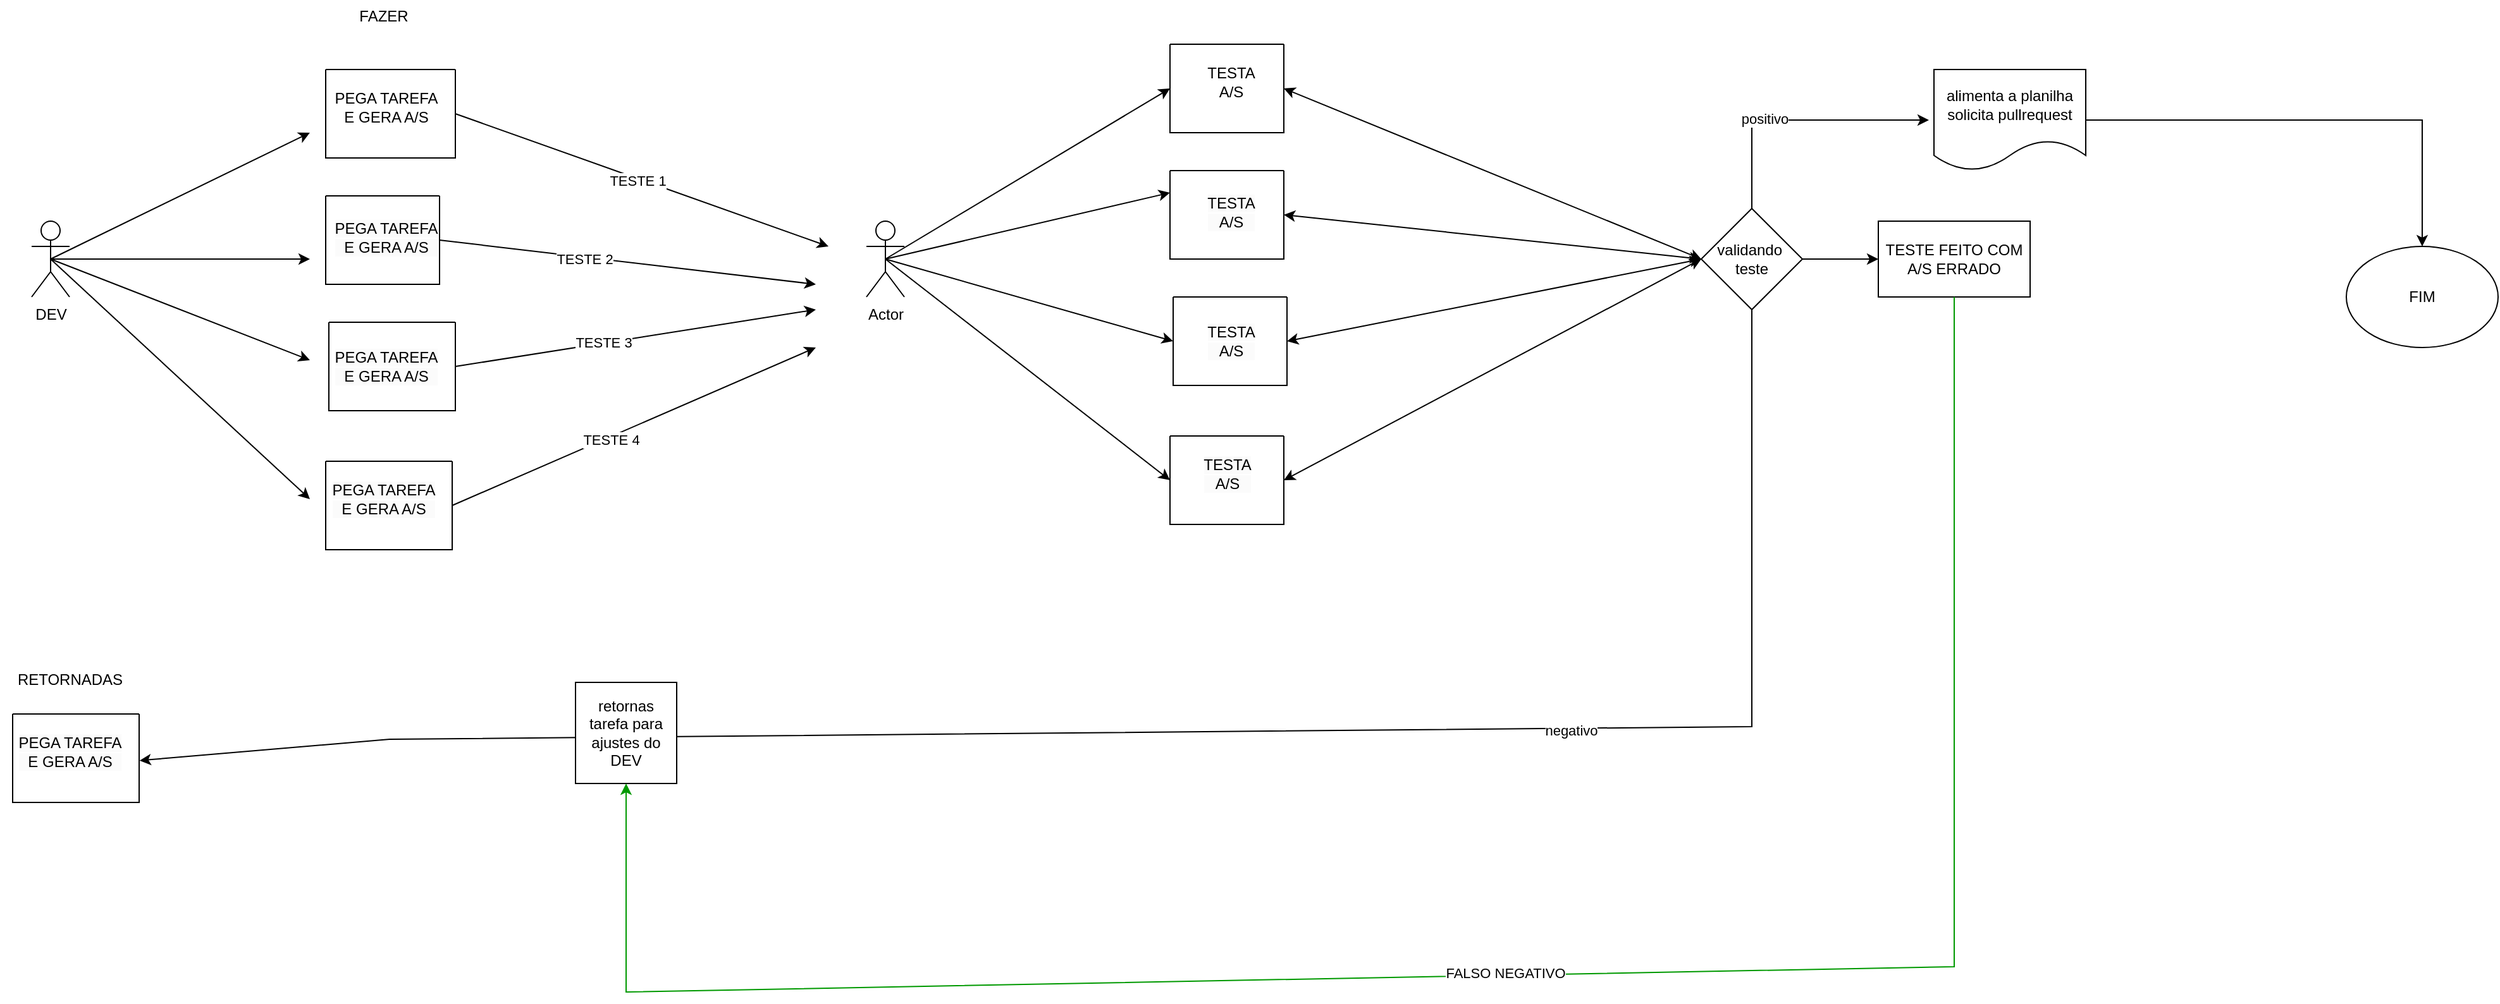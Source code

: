 <mxfile version="24.6.4" type="github" pages="2">
  <diagram name="fluxo atual" id="9XP-4ulKt9qVLNEWF3gl">
    <mxGraphModel dx="1249" dy="726" grid="1" gridSize="10" guides="1" tooltips="1" connect="1" arrows="1" fold="1" page="1" pageScale="1" pageWidth="827" pageHeight="1169" math="0" shadow="0">
      <root>
        <mxCell id="0" />
        <mxCell id="1" parent="0" />
        <mxCell id="UAtVvdvIkmCO4cbzxBcW-1" value="DEV&lt;div&gt;&lt;br&gt;&lt;/div&gt;" style="shape=umlActor;verticalLabelPosition=bottom;verticalAlign=top;html=1;outlineConnect=0;" vertex="1" parent="1">
          <mxGeometry x="30" y="220" width="30" height="60" as="geometry" />
        </mxCell>
        <mxCell id="UAtVvdvIkmCO4cbzxBcW-2" value="" style="endArrow=classic;html=1;rounded=0;exitX=0.5;exitY=0.5;exitDx=0;exitDy=0;exitPerimeter=0;" edge="1" parent="1" source="UAtVvdvIkmCO4cbzxBcW-1">
          <mxGeometry width="50" height="50" relative="1" as="geometry">
            <mxPoint x="390" y="290" as="sourcePoint" />
            <mxPoint x="250" y="250" as="targetPoint" />
          </mxGeometry>
        </mxCell>
        <mxCell id="UAtVvdvIkmCO4cbzxBcW-8" value="" style="swimlane;startSize=0;" vertex="1" parent="1">
          <mxGeometry x="265" y="300" width="100" height="70" as="geometry" />
        </mxCell>
        <mxCell id="UAtVvdvIkmCO4cbzxBcW-29" value="&lt;span style=&quot;color: rgb(0, 0, 0); font-family: Helvetica; font-size: 12px; font-style: normal; font-variant-ligatures: normal; font-variant-caps: normal; font-weight: 400; letter-spacing: normal; orphans: 2; text-align: center; text-indent: 0px; text-transform: none; widows: 2; word-spacing: 0px; -webkit-text-stroke-width: 0px; white-space: nowrap; background-color: rgb(251, 251, 251); text-decoration-thickness: initial; text-decoration-style: initial; text-decoration-color: initial; display: inline !important; float: none;&quot;&gt;PEGA TAREFA&lt;/span&gt;&lt;div style=&quot;forced-color-adjust: none; color: rgb(0, 0, 0); font-family: Helvetica; font-size: 12px; font-style: normal; font-variant-ligatures: normal; font-variant-caps: normal; font-weight: 400; letter-spacing: normal; orphans: 2; text-align: center; text-indent: 0px; text-transform: none; widows: 2; word-spacing: 0px; -webkit-text-stroke-width: 0px; white-space: nowrap; background-color: rgb(251, 251, 251); text-decoration-thickness: initial; text-decoration-style: initial; text-decoration-color: initial;&quot;&gt;E GERA A/S&lt;/div&gt;" style="text;html=1;align=center;verticalAlign=middle;resizable=0;points=[];autosize=1;strokeColor=none;fillColor=none;" vertex="1" parent="UAtVvdvIkmCO4cbzxBcW-8">
          <mxGeometry x="-10" y="15" width="110" height="40" as="geometry" />
        </mxCell>
        <mxCell id="UAtVvdvIkmCO4cbzxBcW-13" value="" style="endArrow=classic;html=1;rounded=0;exitX=0.5;exitY=0.5;exitDx=0;exitDy=0;exitPerimeter=0;" edge="1" parent="1" source="UAtVvdvIkmCO4cbzxBcW-1">
          <mxGeometry width="50" height="50" relative="1" as="geometry">
            <mxPoint x="390" y="290" as="sourcePoint" />
            <mxPoint x="250" y="150" as="targetPoint" />
          </mxGeometry>
        </mxCell>
        <mxCell id="UAtVvdvIkmCO4cbzxBcW-14" value="" style="endArrow=classic;html=1;rounded=0;exitX=0.5;exitY=0.5;exitDx=0;exitDy=0;exitPerimeter=0;" edge="1" parent="1" source="UAtVvdvIkmCO4cbzxBcW-1">
          <mxGeometry width="50" height="50" relative="1" as="geometry">
            <mxPoint x="70" y="256" as="sourcePoint" />
            <mxPoint x="250" y="330" as="targetPoint" />
          </mxGeometry>
        </mxCell>
        <mxCell id="UAtVvdvIkmCO4cbzxBcW-17" value="" style="swimlane;startSize=0;" vertex="1" parent="1">
          <mxGeometry x="262.5" y="200" width="90" height="70" as="geometry" />
        </mxCell>
        <mxCell id="UAtVvdvIkmCO4cbzxBcW-20" value="" style="swimlane;startSize=0;" vertex="1" parent="1">
          <mxGeometry x="262.5" y="100" width="102.5" height="70" as="geometry" />
        </mxCell>
        <mxCell id="UAtVvdvIkmCO4cbzxBcW-21" value="PEGA TAREFA&lt;div&gt;E GERA A/S&lt;/div&gt;" style="text;html=1;align=center;verticalAlign=middle;resizable=0;points=[];autosize=1;strokeColor=none;fillColor=none;" vertex="1" parent="UAtVvdvIkmCO4cbzxBcW-20">
          <mxGeometry x="-7.5" y="10" width="110" height="40" as="geometry" />
        </mxCell>
        <mxCell id="UAtVvdvIkmCO4cbzxBcW-22" value="" style="swimlane;startSize=0;" vertex="1" parent="1">
          <mxGeometry x="262.5" y="410" width="100" height="70" as="geometry" />
        </mxCell>
        <mxCell id="UAtVvdvIkmCO4cbzxBcW-23" value="&lt;span style=&quot;color: rgb(0, 0, 0); font-family: Helvetica; font-size: 12px; font-style: normal; font-variant-ligatures: normal; font-variant-caps: normal; font-weight: 400; letter-spacing: normal; orphans: 2; text-align: center; text-indent: 0px; text-transform: none; widows: 2; word-spacing: 0px; -webkit-text-stroke-width: 0px; white-space: nowrap; background-color: rgb(251, 251, 251); text-decoration-thickness: initial; text-decoration-style: initial; text-decoration-color: initial; display: inline !important; float: none;&quot;&gt;PEGA TAREFA&lt;/span&gt;&lt;div style=&quot;forced-color-adjust: none; color: rgb(0, 0, 0); font-family: Helvetica; font-size: 12px; font-style: normal; font-variant-ligatures: normal; font-variant-caps: normal; font-weight: 400; letter-spacing: normal; orphans: 2; text-align: center; text-indent: 0px; text-transform: none; widows: 2; word-spacing: 0px; -webkit-text-stroke-width: 0px; white-space: nowrap; background-color: rgb(251, 251, 251); text-decoration-thickness: initial; text-decoration-style: initial; text-decoration-color: initial;&quot;&gt;E GERA A/S&lt;/div&gt;" style="text;html=1;align=center;verticalAlign=middle;resizable=0;points=[];autosize=1;strokeColor=none;fillColor=none;" vertex="1" parent="UAtVvdvIkmCO4cbzxBcW-22">
          <mxGeometry x="-10" y="10" width="110" height="40" as="geometry" />
        </mxCell>
        <mxCell id="UAtVvdvIkmCO4cbzxBcW-24" value="" style="endArrow=classic;html=1;rounded=0;exitX=0.5;exitY=0.5;exitDx=0;exitDy=0;exitPerimeter=0;" edge="1" parent="1" source="UAtVvdvIkmCO4cbzxBcW-1">
          <mxGeometry width="50" height="50" relative="1" as="geometry">
            <mxPoint x="55" y="260" as="sourcePoint" />
            <mxPoint x="250" y="440" as="targetPoint" />
          </mxGeometry>
        </mxCell>
        <mxCell id="UAtVvdvIkmCO4cbzxBcW-28" value="&lt;span style=&quot;color: rgb(0, 0, 0); font-family: Helvetica; font-size: 12px; font-style: normal; font-variant-ligatures: normal; font-variant-caps: normal; font-weight: 400; letter-spacing: normal; orphans: 2; text-align: center; text-indent: 0px; text-transform: none; widows: 2; word-spacing: 0px; -webkit-text-stroke-width: 0px; white-space: nowrap; background-color: rgb(251, 251, 251); text-decoration-thickness: initial; text-decoration-style: initial; text-decoration-color: initial; display: inline !important; float: none;&quot;&gt;PEGA TAREFA&lt;/span&gt;&lt;div style=&quot;forced-color-adjust: none; color: rgb(0, 0, 0); font-family: Helvetica; font-size: 12px; font-style: normal; font-variant-ligatures: normal; font-variant-caps: normal; font-weight: 400; letter-spacing: normal; orphans: 2; text-align: center; text-indent: 0px; text-transform: none; widows: 2; word-spacing: 0px; -webkit-text-stroke-width: 0px; white-space: nowrap; background-color: rgb(251, 251, 251); text-decoration-thickness: initial; text-decoration-style: initial; text-decoration-color: initial;&quot;&gt;E GERA A/S&lt;/div&gt;" style="text;html=1;align=center;verticalAlign=middle;resizable=0;points=[];autosize=1;strokeColor=none;fillColor=none;" vertex="1" parent="1">
          <mxGeometry x="255" y="213" width="110" height="40" as="geometry" />
        </mxCell>
        <mxCell id="UAtVvdvIkmCO4cbzxBcW-30" value="Actor" style="shape=umlActor;verticalLabelPosition=bottom;verticalAlign=top;html=1;outlineConnect=0;" vertex="1" parent="1">
          <mxGeometry x="690" y="220" width="30" height="60" as="geometry" />
        </mxCell>
        <mxCell id="UAtVvdvIkmCO4cbzxBcW-31" value="" style="endArrow=classic;html=1;rounded=0;exitX=1;exitY=0.5;exitDx=0;exitDy=0;" edge="1" parent="1" source="UAtVvdvIkmCO4cbzxBcW-20">
          <mxGeometry width="50" height="50" relative="1" as="geometry">
            <mxPoint x="350" y="310" as="sourcePoint" />
            <mxPoint x="660" y="240" as="targetPoint" />
          </mxGeometry>
        </mxCell>
        <mxCell id="UAtVvdvIkmCO4cbzxBcW-44" value="TESTE 1" style="edgeLabel;html=1;align=center;verticalAlign=middle;resizable=0;points=[];" vertex="1" connectable="0" parent="UAtVvdvIkmCO4cbzxBcW-31">
          <mxGeometry x="-0.012" y="-1" relative="1" as="geometry">
            <mxPoint x="-1" as="offset" />
          </mxGeometry>
        </mxCell>
        <mxCell id="UAtVvdvIkmCO4cbzxBcW-32" value="" style="endArrow=classic;html=1;rounded=0;exitX=1;exitY=0.5;exitDx=0;exitDy=0;" edge="1" parent="1" source="UAtVvdvIkmCO4cbzxBcW-17">
          <mxGeometry width="50" height="50" relative="1" as="geometry">
            <mxPoint x="350" y="310" as="sourcePoint" />
            <mxPoint x="650" y="270" as="targetPoint" />
          </mxGeometry>
        </mxCell>
        <mxCell id="UAtVvdvIkmCO4cbzxBcW-45" value="TESTE 2" style="edgeLabel;html=1;align=center;verticalAlign=middle;resizable=0;points=[];" vertex="1" connectable="0" parent="UAtVvdvIkmCO4cbzxBcW-32">
          <mxGeometry x="-0.23" y="-1" relative="1" as="geometry">
            <mxPoint as="offset" />
          </mxGeometry>
        </mxCell>
        <mxCell id="UAtVvdvIkmCO4cbzxBcW-33" value="" style="endArrow=classic;html=1;rounded=0;exitX=1;exitY=0.5;exitDx=0;exitDy=0;" edge="1" parent="1" source="UAtVvdvIkmCO4cbzxBcW-8">
          <mxGeometry width="50" height="50" relative="1" as="geometry">
            <mxPoint x="350" y="310" as="sourcePoint" />
            <mxPoint x="650" y="290" as="targetPoint" />
          </mxGeometry>
        </mxCell>
        <mxCell id="UAtVvdvIkmCO4cbzxBcW-46" value="TESTE 3" style="edgeLabel;html=1;align=center;verticalAlign=middle;resizable=0;points=[];" vertex="1" connectable="0" parent="UAtVvdvIkmCO4cbzxBcW-33">
          <mxGeometry x="-0.186" y="1" relative="1" as="geometry">
            <mxPoint x="1" as="offset" />
          </mxGeometry>
        </mxCell>
        <mxCell id="UAtVvdvIkmCO4cbzxBcW-34" value="" style="endArrow=classic;html=1;rounded=0;exitX=1;exitY=0.5;exitDx=0;exitDy=0;" edge="1" parent="1" source="UAtVvdvIkmCO4cbzxBcW-22">
          <mxGeometry width="50" height="50" relative="1" as="geometry">
            <mxPoint x="370" y="430" as="sourcePoint" />
            <mxPoint x="650" y="320" as="targetPoint" />
          </mxGeometry>
        </mxCell>
        <mxCell id="UAtVvdvIkmCO4cbzxBcW-47" value="TESTE 4" style="edgeLabel;html=1;align=center;verticalAlign=middle;resizable=0;points=[];" vertex="1" connectable="0" parent="UAtVvdvIkmCO4cbzxBcW-34">
          <mxGeometry x="-0.135" y="-2" relative="1" as="geometry">
            <mxPoint as="offset" />
          </mxGeometry>
        </mxCell>
        <mxCell id="UAtVvdvIkmCO4cbzxBcW-35" value="FAZER&lt;div&gt;&lt;br&gt;&lt;/div&gt;" style="text;html=1;align=center;verticalAlign=middle;resizable=0;points=[];autosize=1;strokeColor=none;fillColor=none;" vertex="1" parent="1">
          <mxGeometry x="277.5" y="45" width="60" height="40" as="geometry" />
        </mxCell>
        <mxCell id="UAtVvdvIkmCO4cbzxBcW-36" value="" style="swimlane;startSize=0;" vertex="1" parent="1">
          <mxGeometry x="932.5" y="280" width="90" height="70" as="geometry" />
        </mxCell>
        <mxCell id="UAtVvdvIkmCO4cbzxBcW-37" value="&lt;span style=&quot;color: rgb(0, 0, 0); font-family: Helvetica; font-size: 12px; font-style: normal; font-variant-ligatures: normal; font-variant-caps: normal; font-weight: 400; letter-spacing: normal; orphans: 2; text-align: center; text-indent: 0px; text-transform: none; widows: 2; word-spacing: 0px; -webkit-text-stroke-width: 0px; white-space: nowrap; background-color: rgb(251, 251, 251); text-decoration-thickness: initial; text-decoration-style: initial; text-decoration-color: initial; display: inline !important; float: none;&quot;&gt;TESTA&lt;/span&gt;&lt;div style=&quot;forced-color-adjust: none; color: rgb(0, 0, 0); font-family: Helvetica; font-size: 12px; font-style: normal; font-variant-ligatures: normal; font-variant-caps: normal; font-weight: 400; letter-spacing: normal; orphans: 2; text-align: center; text-indent: 0px; text-transform: none; widows: 2; word-spacing: 0px; -webkit-text-stroke-width: 0px; white-space: nowrap; background-color: rgb(251, 251, 251); text-decoration-thickness: initial; text-decoration-style: initial; text-decoration-color: initial;&quot;&gt;A/S&lt;/div&gt;" style="text;html=1;align=center;verticalAlign=middle;resizable=0;points=[];autosize=1;strokeColor=none;fillColor=none;" vertex="1" parent="UAtVvdvIkmCO4cbzxBcW-36">
          <mxGeometry x="15" y="15" width="60" height="40" as="geometry" />
        </mxCell>
        <mxCell id="UAtVvdvIkmCO4cbzxBcW-38" value="" style="swimlane;startSize=0;" vertex="1" parent="1">
          <mxGeometry x="930" y="180" width="90" height="70" as="geometry" />
        </mxCell>
        <mxCell id="UAtVvdvIkmCO4cbzxBcW-39" value="" style="swimlane;startSize=0;" vertex="1" parent="1">
          <mxGeometry x="930" y="80" width="90" height="70" as="geometry" />
        </mxCell>
        <mxCell id="UAtVvdvIkmCO4cbzxBcW-40" value="TESTA&lt;div&gt;A/S&lt;/div&gt;" style="text;html=1;align=center;verticalAlign=middle;resizable=0;points=[];autosize=1;strokeColor=none;fillColor=none;" vertex="1" parent="UAtVvdvIkmCO4cbzxBcW-39">
          <mxGeometry x="17.5" y="10" width="60" height="40" as="geometry" />
        </mxCell>
        <mxCell id="UAtVvdvIkmCO4cbzxBcW-41" value="" style="swimlane;startSize=0;" vertex="1" parent="1">
          <mxGeometry x="930" y="390" width="90" height="70" as="geometry" />
        </mxCell>
        <mxCell id="UAtVvdvIkmCO4cbzxBcW-42" value="&lt;span style=&quot;color: rgb(0, 0, 0); font-family: Helvetica; font-size: 12px; font-style: normal; font-variant-ligatures: normal; font-variant-caps: normal; font-weight: 400; letter-spacing: normal; orphans: 2; text-align: center; text-indent: 0px; text-transform: none; widows: 2; word-spacing: 0px; -webkit-text-stroke-width: 0px; white-space: nowrap; background-color: rgb(251, 251, 251); text-decoration-thickness: initial; text-decoration-style: initial; text-decoration-color: initial; display: inline !important; float: none;&quot;&gt;TESTA&lt;/span&gt;&lt;div style=&quot;forced-color-adjust: none; color: rgb(0, 0, 0); font-family: Helvetica; font-size: 12px; font-style: normal; font-variant-ligatures: normal; font-variant-caps: normal; font-weight: 400; letter-spacing: normal; orphans: 2; text-align: center; text-indent: 0px; text-transform: none; widows: 2; word-spacing: 0px; -webkit-text-stroke-width: 0px; white-space: nowrap; background-color: rgb(251, 251, 251); text-decoration-thickness: initial; text-decoration-style: initial; text-decoration-color: initial;&quot;&gt;A/S&lt;/div&gt;" style="text;html=1;align=center;verticalAlign=middle;resizable=0;points=[];autosize=1;strokeColor=none;fillColor=none;" vertex="1" parent="UAtVvdvIkmCO4cbzxBcW-41">
          <mxGeometry x="15" y="10" width="60" height="40" as="geometry" />
        </mxCell>
        <mxCell id="UAtVvdvIkmCO4cbzxBcW-43" value="&lt;span style=&quot;color: rgb(0, 0, 0); font-family: Helvetica; font-size: 12px; font-style: normal; font-variant-ligatures: normal; font-variant-caps: normal; font-weight: 400; letter-spacing: normal; orphans: 2; text-align: center; text-indent: 0px; text-transform: none; widows: 2; word-spacing: 0px; -webkit-text-stroke-width: 0px; white-space: nowrap; background-color: rgb(251, 251, 251); text-decoration-thickness: initial; text-decoration-style: initial; text-decoration-color: initial; display: inline !important; float: none;&quot;&gt;TESTA&lt;/span&gt;&lt;div style=&quot;forced-color-adjust: none; color: rgb(0, 0, 0); font-family: Helvetica; font-size: 12px; font-style: normal; font-variant-ligatures: normal; font-variant-caps: normal; font-weight: 400; letter-spacing: normal; orphans: 2; text-align: center; text-indent: 0px; text-transform: none; widows: 2; word-spacing: 0px; -webkit-text-stroke-width: 0px; white-space: nowrap; background-color: rgb(251, 251, 251); text-decoration-thickness: initial; text-decoration-style: initial; text-decoration-color: initial;&quot;&gt;A/S&lt;/div&gt;" style="text;html=1;align=center;verticalAlign=middle;resizable=0;points=[];autosize=1;strokeColor=none;fillColor=none;" vertex="1" parent="1">
          <mxGeometry x="947.5" y="193" width="60" height="40" as="geometry" />
        </mxCell>
        <mxCell id="UAtVvdvIkmCO4cbzxBcW-48" value="" style="endArrow=classic;html=1;rounded=0;entryX=0;entryY=0.5;entryDx=0;entryDy=0;exitX=0.5;exitY=0.5;exitDx=0;exitDy=0;exitPerimeter=0;" edge="1" parent="1" source="UAtVvdvIkmCO4cbzxBcW-30" target="UAtVvdvIkmCO4cbzxBcW-39">
          <mxGeometry width="50" height="50" relative="1" as="geometry">
            <mxPoint x="670" y="320" as="sourcePoint" />
            <mxPoint x="720" y="270" as="targetPoint" />
          </mxGeometry>
        </mxCell>
        <mxCell id="UAtVvdvIkmCO4cbzxBcW-49" value="" style="endArrow=classic;html=1;rounded=0;entryX=0;entryY=0.25;entryDx=0;entryDy=0;exitX=0.5;exitY=0.5;exitDx=0;exitDy=0;exitPerimeter=0;" edge="1" parent="1" source="UAtVvdvIkmCO4cbzxBcW-30" target="UAtVvdvIkmCO4cbzxBcW-38">
          <mxGeometry width="50" height="50" relative="1" as="geometry">
            <mxPoint x="715" y="260" as="sourcePoint" />
            <mxPoint x="940" y="125" as="targetPoint" />
          </mxGeometry>
        </mxCell>
        <mxCell id="UAtVvdvIkmCO4cbzxBcW-50" value="" style="endArrow=classic;html=1;rounded=0;entryX=0;entryY=0.5;entryDx=0;entryDy=0;exitX=0.5;exitY=0.5;exitDx=0;exitDy=0;exitPerimeter=0;" edge="1" parent="1" source="UAtVvdvIkmCO4cbzxBcW-30" target="UAtVvdvIkmCO4cbzxBcW-36">
          <mxGeometry width="50" height="50" relative="1" as="geometry">
            <mxPoint x="725" y="270" as="sourcePoint" />
            <mxPoint x="950" y="135" as="targetPoint" />
          </mxGeometry>
        </mxCell>
        <mxCell id="UAtVvdvIkmCO4cbzxBcW-51" value="" style="endArrow=classic;html=1;rounded=0;entryX=0;entryY=0.5;entryDx=0;entryDy=0;exitX=0.5;exitY=0.5;exitDx=0;exitDy=0;exitPerimeter=0;" edge="1" parent="1" source="UAtVvdvIkmCO4cbzxBcW-30" target="UAtVvdvIkmCO4cbzxBcW-41">
          <mxGeometry width="50" height="50" relative="1" as="geometry">
            <mxPoint x="720" y="250" as="sourcePoint" />
            <mxPoint x="960" y="145" as="targetPoint" />
          </mxGeometry>
        </mxCell>
        <mxCell id="UAtVvdvIkmCO4cbzxBcW-71" value="" style="edgeStyle=orthogonalEdgeStyle;rounded=0;orthogonalLoop=1;jettySize=auto;html=1;" edge="1" parent="1" source="UAtVvdvIkmCO4cbzxBcW-52" target="UAtVvdvIkmCO4cbzxBcW-70">
          <mxGeometry relative="1" as="geometry" />
        </mxCell>
        <mxCell id="UAtVvdvIkmCO4cbzxBcW-52" value="validando&amp;nbsp;&lt;div&gt;teste&lt;/div&gt;" style="rhombus;whiteSpace=wrap;html=1;" vertex="1" parent="1">
          <mxGeometry x="1350" y="210" width="80" height="80" as="geometry" />
        </mxCell>
        <mxCell id="UAtVvdvIkmCO4cbzxBcW-53" value="" style="endArrow=classic;startArrow=classic;html=1;rounded=0;exitX=1;exitY=0.5;exitDx=0;exitDy=0;entryX=0;entryY=0.5;entryDx=0;entryDy=0;" edge="1" parent="1" source="UAtVvdvIkmCO4cbzxBcW-39" target="UAtVvdvIkmCO4cbzxBcW-52">
          <mxGeometry width="50" height="50" relative="1" as="geometry">
            <mxPoint x="1090" y="280" as="sourcePoint" />
            <mxPoint x="1140" y="230" as="targetPoint" />
          </mxGeometry>
        </mxCell>
        <mxCell id="UAtVvdvIkmCO4cbzxBcW-54" value="" style="endArrow=classic;startArrow=classic;html=1;rounded=0;exitX=1;exitY=0.5;exitDx=0;exitDy=0;entryX=0;entryY=0.5;entryDx=0;entryDy=0;" edge="1" parent="1" source="UAtVvdvIkmCO4cbzxBcW-38" target="UAtVvdvIkmCO4cbzxBcW-52">
          <mxGeometry width="50" height="50" relative="1" as="geometry">
            <mxPoint x="1090" y="280" as="sourcePoint" />
            <mxPoint x="1140" y="230" as="targetPoint" />
          </mxGeometry>
        </mxCell>
        <mxCell id="UAtVvdvIkmCO4cbzxBcW-55" value="" style="endArrow=classic;startArrow=classic;html=1;rounded=0;exitX=1;exitY=0.5;exitDx=0;exitDy=0;entryX=0;entryY=0.5;entryDx=0;entryDy=0;" edge="1" parent="1" source="UAtVvdvIkmCO4cbzxBcW-36" target="UAtVvdvIkmCO4cbzxBcW-52">
          <mxGeometry width="50" height="50" relative="1" as="geometry">
            <mxPoint x="1100" y="300" as="sourcePoint" />
            <mxPoint x="1150" y="250" as="targetPoint" />
          </mxGeometry>
        </mxCell>
        <mxCell id="UAtVvdvIkmCO4cbzxBcW-56" value="" style="endArrow=classic;startArrow=classic;html=1;rounded=0;exitX=1;exitY=0.5;exitDx=0;exitDy=0;entryX=0;entryY=0.5;entryDx=0;entryDy=0;" edge="1" parent="1" source="UAtVvdvIkmCO4cbzxBcW-41" target="UAtVvdvIkmCO4cbzxBcW-52">
          <mxGeometry width="50" height="50" relative="1" as="geometry">
            <mxPoint x="1110" y="300" as="sourcePoint" />
            <mxPoint x="1160" y="250" as="targetPoint" />
          </mxGeometry>
        </mxCell>
        <mxCell id="UAtVvdvIkmCO4cbzxBcW-57" value="" style="endArrow=classic;html=1;rounded=0;exitX=0.5;exitY=0;exitDx=0;exitDy=0;" edge="1" parent="1" source="UAtVvdvIkmCO4cbzxBcW-52">
          <mxGeometry width="50" height="50" relative="1" as="geometry">
            <mxPoint x="1310" y="220" as="sourcePoint" />
            <mxPoint x="1530" y="140" as="targetPoint" />
            <Array as="points">
              <mxPoint x="1390" y="140" />
            </Array>
          </mxGeometry>
        </mxCell>
        <mxCell id="UAtVvdvIkmCO4cbzxBcW-64" value="positivo" style="edgeLabel;html=1;align=center;verticalAlign=middle;resizable=0;points=[];" vertex="1" connectable="0" parent="UAtVvdvIkmCO4cbzxBcW-57">
          <mxGeometry x="-0.238" y="1" relative="1" as="geometry">
            <mxPoint as="offset" />
          </mxGeometry>
        </mxCell>
        <mxCell id="UAtVvdvIkmCO4cbzxBcW-60" value="" style="endArrow=classic;html=1;rounded=0;exitX=0.5;exitY=1;exitDx=0;exitDy=0;entryX=1.003;entryY=0.671;entryDx=0;entryDy=0;entryPerimeter=0;" edge="1" parent="1" source="UAtVvdvIkmCO4cbzxBcW-52" target="UAtVvdvIkmCO4cbzxBcW-69">
          <mxGeometry width="50" height="50" relative="1" as="geometry">
            <mxPoint x="1310" y="220" as="sourcePoint" />
            <mxPoint x="190" y="630" as="targetPoint" />
            <Array as="points">
              <mxPoint x="1390" y="620" />
              <mxPoint x="313" y="630" />
            </Array>
          </mxGeometry>
        </mxCell>
        <mxCell id="UAtVvdvIkmCO4cbzxBcW-65" value="negativo" style="edgeLabel;html=1;align=center;verticalAlign=middle;resizable=0;points=[];" vertex="1" connectable="0" parent="UAtVvdvIkmCO4cbzxBcW-60">
          <mxGeometry x="-0.41" y="1" relative="1" as="geometry">
            <mxPoint as="offset" />
          </mxGeometry>
        </mxCell>
        <mxCell id="UAtVvdvIkmCO4cbzxBcW-61" value="alimenta a planilha&lt;div&gt;solicita pullrequest&lt;/div&gt;" style="shape=document;whiteSpace=wrap;html=1;boundedLbl=1;" vertex="1" parent="1">
          <mxGeometry x="1534" y="100" width="120" height="80" as="geometry" />
        </mxCell>
        <mxCell id="UAtVvdvIkmCO4cbzxBcW-62" value="FIM" style="ellipse;whiteSpace=wrap;html=1;" vertex="1" parent="1">
          <mxGeometry x="1860" y="240" width="120" height="80" as="geometry" />
        </mxCell>
        <mxCell id="UAtVvdvIkmCO4cbzxBcW-63" value="" style="endArrow=classic;html=1;rounded=0;exitX=1;exitY=0.5;exitDx=0;exitDy=0;entryX=0.5;entryY=0;entryDx=0;entryDy=0;" edge="1" parent="1" source="UAtVvdvIkmCO4cbzxBcW-61" target="UAtVvdvIkmCO4cbzxBcW-62">
          <mxGeometry width="50" height="50" relative="1" as="geometry">
            <mxPoint x="1640" y="240" as="sourcePoint" />
            <mxPoint x="1960" y="140" as="targetPoint" />
            <Array as="points">
              <mxPoint x="1920" y="140" />
            </Array>
          </mxGeometry>
        </mxCell>
        <mxCell id="UAtVvdvIkmCO4cbzxBcW-66" value="retornas tarefa para ajustes do DEV" style="whiteSpace=wrap;html=1;aspect=fixed;" vertex="1" parent="1">
          <mxGeometry x="460" y="585" width="80" height="80" as="geometry" />
        </mxCell>
        <mxCell id="UAtVvdvIkmCO4cbzxBcW-67" value="RETORNADAS" style="text;html=1;align=center;verticalAlign=middle;resizable=0;points=[];autosize=1;strokeColor=none;fillColor=none;" vertex="1" parent="1">
          <mxGeometry x="5" y="568" width="110" height="30" as="geometry" />
        </mxCell>
        <mxCell id="UAtVvdvIkmCO4cbzxBcW-68" value="" style="swimlane;startSize=0;" vertex="1" parent="1">
          <mxGeometry x="15" y="610" width="100" height="70" as="geometry" />
        </mxCell>
        <mxCell id="UAtVvdvIkmCO4cbzxBcW-69" value="&lt;span style=&quot;color: rgb(0, 0, 0); font-family: Helvetica; font-size: 12px; font-style: normal; font-variant-ligatures: normal; font-variant-caps: normal; font-weight: 400; letter-spacing: normal; orphans: 2; text-align: center; text-indent: 0px; text-transform: none; widows: 2; word-spacing: 0px; -webkit-text-stroke-width: 0px; white-space: nowrap; background-color: rgb(251, 251, 251); text-decoration-thickness: initial; text-decoration-style: initial; text-decoration-color: initial; display: inline !important; float: none;&quot;&gt;PEGA TAREFA&lt;/span&gt;&lt;div style=&quot;forced-color-adjust: none; color: rgb(0, 0, 0); font-family: Helvetica; font-size: 12px; font-style: normal; font-variant-ligatures: normal; font-variant-caps: normal; font-weight: 400; letter-spacing: normal; orphans: 2; text-align: center; text-indent: 0px; text-transform: none; widows: 2; word-spacing: 0px; -webkit-text-stroke-width: 0px; white-space: nowrap; background-color: rgb(251, 251, 251); text-decoration-thickness: initial; text-decoration-style: initial; text-decoration-color: initial;&quot;&gt;E GERA A/S&lt;/div&gt;" style="text;html=1;align=center;verticalAlign=middle;resizable=0;points=[];autosize=1;strokeColor=none;fillColor=none;" vertex="1" parent="UAtVvdvIkmCO4cbzxBcW-68">
          <mxGeometry x="-10" y="10" width="110" height="40" as="geometry" />
        </mxCell>
        <mxCell id="UAtVvdvIkmCO4cbzxBcW-70" value="TESTE FEITO COM&lt;div&gt;A/S ERRADO&lt;/div&gt;" style="whiteSpace=wrap;html=1;" vertex="1" parent="1">
          <mxGeometry x="1490" y="220" width="120" height="60" as="geometry" />
        </mxCell>
        <mxCell id="UAtVvdvIkmCO4cbzxBcW-72" value="" style="endArrow=classic;html=1;rounded=0;exitX=0.5;exitY=1;exitDx=0;exitDy=0;entryX=0.5;entryY=1;entryDx=0;entryDy=0;strokeColor=#009900;" edge="1" parent="1" source="UAtVvdvIkmCO4cbzxBcW-70" target="UAtVvdvIkmCO4cbzxBcW-66">
          <mxGeometry width="50" height="50" relative="1" as="geometry">
            <mxPoint x="1540" y="440" as="sourcePoint" />
            <mxPoint x="490" y="810" as="targetPoint" />
            <Array as="points">
              <mxPoint x="1550" y="810" />
              <mxPoint x="500" y="830" />
            </Array>
          </mxGeometry>
        </mxCell>
        <mxCell id="UAtVvdvIkmCO4cbzxBcW-73" value="FALSO NEGATIVO" style="edgeLabel;html=1;align=center;verticalAlign=middle;resizable=0;points=[];" vertex="1" connectable="0" parent="UAtVvdvIkmCO4cbzxBcW-72">
          <mxGeometry x="0.014" y="-2" relative="1" as="geometry">
            <mxPoint as="offset" />
          </mxGeometry>
        </mxCell>
      </root>
    </mxGraphModel>
  </diagram>
  <diagram name="Cópia do fluxo atual" id="6G1PckReVuRweKn2wV4P">
    <mxGraphModel dx="1659" dy="484" grid="1" gridSize="10" guides="1" tooltips="1" connect="1" arrows="1" fold="1" page="1" pageScale="1" pageWidth="827" pageHeight="1169" math="0" shadow="0">
      <root>
        <mxCell id="22-nNLXKDAxLRt10XmP0-0" />
        <mxCell id="22-nNLXKDAxLRt10XmP0-1" parent="22-nNLXKDAxLRt10XmP0-0" />
        <mxCell id="22-nNLXKDAxLRt10XmP0-2" value="DEV&lt;div&gt;&lt;br&gt;&lt;/div&gt;" style="shape=umlActor;verticalLabelPosition=bottom;verticalAlign=top;html=1;outlineConnect=0;" vertex="1" parent="22-nNLXKDAxLRt10XmP0-1">
          <mxGeometry x="-230" y="225" width="30" height="60" as="geometry" />
        </mxCell>
        <mxCell id="22-nNLXKDAxLRt10XmP0-3" value="" style="endArrow=classic;html=1;rounded=0;exitX=0.5;exitY=0.5;exitDx=0;exitDy=0;exitPerimeter=0;" edge="1" parent="22-nNLXKDAxLRt10XmP0-1" source="22-nNLXKDAxLRt10XmP0-2">
          <mxGeometry width="50" height="50" relative="1" as="geometry">
            <mxPoint x="130" y="295" as="sourcePoint" />
            <mxPoint x="-10" y="255" as="targetPoint" />
          </mxGeometry>
        </mxCell>
        <mxCell id="22-nNLXKDAxLRt10XmP0-4" value="" style="swimlane;startSize=0;" vertex="1" parent="22-nNLXKDAxLRt10XmP0-1">
          <mxGeometry x="5" y="305" width="100" height="70" as="geometry" />
        </mxCell>
        <mxCell id="22-nNLXKDAxLRt10XmP0-5" value="&lt;span style=&quot;color: rgb(0, 0, 0); font-family: Helvetica; font-size: 12px; font-style: normal; font-variant-ligatures: normal; font-variant-caps: normal; font-weight: 400; letter-spacing: normal; orphans: 2; text-align: center; text-indent: 0px; text-transform: none; widows: 2; word-spacing: 0px; -webkit-text-stroke-width: 0px; white-space: nowrap; background-color: rgb(251, 251, 251); text-decoration-thickness: initial; text-decoration-style: initial; text-decoration-color: initial; display: inline !important; float: none;&quot;&gt;PEGA TAREFA&lt;/span&gt;&lt;div style=&quot;forced-color-adjust: none; color: rgb(0, 0, 0); font-family: Helvetica; font-size: 12px; font-style: normal; font-variant-ligatures: normal; font-variant-caps: normal; font-weight: 400; letter-spacing: normal; orphans: 2; text-align: center; text-indent: 0px; text-transform: none; widows: 2; word-spacing: 0px; -webkit-text-stroke-width: 0px; white-space: nowrap; background-color: rgb(251, 251, 251); text-decoration-thickness: initial; text-decoration-style: initial; text-decoration-color: initial;&quot;&gt;E GERA A/S&lt;/div&gt;" style="text;html=1;align=center;verticalAlign=middle;resizable=0;points=[];autosize=1;strokeColor=none;fillColor=none;" vertex="1" parent="22-nNLXKDAxLRt10XmP0-4">
          <mxGeometry x="-10" y="15" width="110" height="40" as="geometry" />
        </mxCell>
        <mxCell id="22-nNLXKDAxLRt10XmP0-6" value="" style="endArrow=classic;html=1;rounded=0;exitX=0.5;exitY=0.5;exitDx=0;exitDy=0;exitPerimeter=0;" edge="1" parent="22-nNLXKDAxLRt10XmP0-1" source="22-nNLXKDAxLRt10XmP0-2">
          <mxGeometry width="50" height="50" relative="1" as="geometry">
            <mxPoint x="130" y="295" as="sourcePoint" />
            <mxPoint x="-10" y="155" as="targetPoint" />
          </mxGeometry>
        </mxCell>
        <mxCell id="22-nNLXKDAxLRt10XmP0-7" value="" style="endArrow=classic;html=1;rounded=0;exitX=0.5;exitY=0.5;exitDx=0;exitDy=0;exitPerimeter=0;" edge="1" parent="22-nNLXKDAxLRt10XmP0-1" source="22-nNLXKDAxLRt10XmP0-2">
          <mxGeometry width="50" height="50" relative="1" as="geometry">
            <mxPoint x="-190" y="261" as="sourcePoint" />
            <mxPoint x="-10" y="335" as="targetPoint" />
          </mxGeometry>
        </mxCell>
        <mxCell id="22-nNLXKDAxLRt10XmP0-8" value="" style="swimlane;startSize=0;" vertex="1" parent="22-nNLXKDAxLRt10XmP0-1">
          <mxGeometry x="2.5" y="205" width="90" height="70" as="geometry" />
        </mxCell>
        <mxCell id="22-nNLXKDAxLRt10XmP0-9" value="" style="swimlane;startSize=0;" vertex="1" parent="22-nNLXKDAxLRt10XmP0-1">
          <mxGeometry x="2.5" y="105" width="102.5" height="70" as="geometry" />
        </mxCell>
        <mxCell id="22-nNLXKDAxLRt10XmP0-10" value="PEGA TAREFA&lt;div&gt;E GERA A/S&lt;/div&gt;" style="text;html=1;align=center;verticalAlign=middle;resizable=0;points=[];autosize=1;strokeColor=none;fillColor=none;" vertex="1" parent="22-nNLXKDAxLRt10XmP0-9">
          <mxGeometry x="-7.5" y="10" width="110" height="40" as="geometry" />
        </mxCell>
        <mxCell id="22-nNLXKDAxLRt10XmP0-11" value="" style="swimlane;startSize=0;" vertex="1" parent="22-nNLXKDAxLRt10XmP0-1">
          <mxGeometry x="2.5" y="415" width="100" height="70" as="geometry" />
        </mxCell>
        <mxCell id="22-nNLXKDAxLRt10XmP0-12" value="&lt;span style=&quot;color: rgb(0, 0, 0); font-family: Helvetica; font-size: 12px; font-style: normal; font-variant-ligatures: normal; font-variant-caps: normal; font-weight: 400; letter-spacing: normal; orphans: 2; text-align: center; text-indent: 0px; text-transform: none; widows: 2; word-spacing: 0px; -webkit-text-stroke-width: 0px; white-space: nowrap; background-color: rgb(251, 251, 251); text-decoration-thickness: initial; text-decoration-style: initial; text-decoration-color: initial; display: inline !important; float: none;&quot;&gt;PEGA TAREFA&lt;/span&gt;&lt;div style=&quot;forced-color-adjust: none; color: rgb(0, 0, 0); font-family: Helvetica; font-size: 12px; font-style: normal; font-variant-ligatures: normal; font-variant-caps: normal; font-weight: 400; letter-spacing: normal; orphans: 2; text-align: center; text-indent: 0px; text-transform: none; widows: 2; word-spacing: 0px; -webkit-text-stroke-width: 0px; white-space: nowrap; background-color: rgb(251, 251, 251); text-decoration-thickness: initial; text-decoration-style: initial; text-decoration-color: initial;&quot;&gt;E GERA A/S&lt;/div&gt;" style="text;html=1;align=center;verticalAlign=middle;resizable=0;points=[];autosize=1;strokeColor=none;fillColor=none;" vertex="1" parent="22-nNLXKDAxLRt10XmP0-11">
          <mxGeometry x="-10" y="10" width="110" height="40" as="geometry" />
        </mxCell>
        <mxCell id="22-nNLXKDAxLRt10XmP0-13" value="" style="endArrow=classic;html=1;rounded=0;exitX=0.5;exitY=0.5;exitDx=0;exitDy=0;exitPerimeter=0;" edge="1" parent="22-nNLXKDAxLRt10XmP0-1" source="22-nNLXKDAxLRt10XmP0-2">
          <mxGeometry width="50" height="50" relative="1" as="geometry">
            <mxPoint x="-205" y="265" as="sourcePoint" />
            <mxPoint x="-10" y="445" as="targetPoint" />
          </mxGeometry>
        </mxCell>
        <mxCell id="22-nNLXKDAxLRt10XmP0-14" value="&lt;span style=&quot;color: rgb(0, 0, 0); font-family: Helvetica; font-size: 12px; font-style: normal; font-variant-ligatures: normal; font-variant-caps: normal; font-weight: 400; letter-spacing: normal; orphans: 2; text-align: center; text-indent: 0px; text-transform: none; widows: 2; word-spacing: 0px; -webkit-text-stroke-width: 0px; white-space: nowrap; background-color: rgb(251, 251, 251); text-decoration-thickness: initial; text-decoration-style: initial; text-decoration-color: initial; display: inline !important; float: none;&quot;&gt;PEGA TAREFA&lt;/span&gt;&lt;div style=&quot;forced-color-adjust: none; color: rgb(0, 0, 0); font-family: Helvetica; font-size: 12px; font-style: normal; font-variant-ligatures: normal; font-variant-caps: normal; font-weight: 400; letter-spacing: normal; orphans: 2; text-align: center; text-indent: 0px; text-transform: none; widows: 2; word-spacing: 0px; -webkit-text-stroke-width: 0px; white-space: nowrap; background-color: rgb(251, 251, 251); text-decoration-thickness: initial; text-decoration-style: initial; text-decoration-color: initial;&quot;&gt;E GERA A/S&lt;/div&gt;" style="text;html=1;align=center;verticalAlign=middle;resizable=0;points=[];autosize=1;strokeColor=none;fillColor=none;" vertex="1" parent="22-nNLXKDAxLRt10XmP0-1">
          <mxGeometry x="-5" y="218" width="110" height="40" as="geometry" />
        </mxCell>
        <mxCell id="22-nNLXKDAxLRt10XmP0-15" value="Q.A." style="shape=umlActor;verticalLabelPosition=bottom;verticalAlign=top;html=1;outlineConnect=0;" vertex="1" parent="22-nNLXKDAxLRt10XmP0-1">
          <mxGeometry x="720" y="230" width="30" height="60" as="geometry" />
        </mxCell>
        <mxCell id="22-nNLXKDAxLRt10XmP0-16" value="" style="endArrow=classic;html=1;rounded=0;exitX=1;exitY=0.5;exitDx=0;exitDy=0;entryX=0;entryY=0.5;entryDx=0;entryDy=0;" edge="1" parent="22-nNLXKDAxLRt10XmP0-1" source="22-nNLXKDAxLRt10XmP0-9" target="IXsj0JFWhcxsOj8EaRHj-0">
          <mxGeometry width="50" height="50" relative="1" as="geometry">
            <mxPoint x="90" y="315" as="sourcePoint" />
            <mxPoint x="400" y="245" as="targetPoint" />
          </mxGeometry>
        </mxCell>
        <mxCell id="22-nNLXKDAxLRt10XmP0-17" value="TESTE 1" style="edgeLabel;html=1;align=center;verticalAlign=middle;resizable=0;points=[];" vertex="1" connectable="0" parent="22-nNLXKDAxLRt10XmP0-16">
          <mxGeometry x="-0.012" y="-1" relative="1" as="geometry">
            <mxPoint x="-1" as="offset" />
          </mxGeometry>
        </mxCell>
        <mxCell id="22-nNLXKDAxLRt10XmP0-18" value="" style="endArrow=classic;html=1;rounded=0;exitX=1;exitY=0.5;exitDx=0;exitDy=0;entryX=0;entryY=0.5;entryDx=0;entryDy=0;" edge="1" parent="22-nNLXKDAxLRt10XmP0-1" source="22-nNLXKDAxLRt10XmP0-8" target="IXsj0JFWhcxsOj8EaRHj-0">
          <mxGeometry width="50" height="50" relative="1" as="geometry">
            <mxPoint x="90" y="315" as="sourcePoint" />
            <mxPoint x="390" y="275" as="targetPoint" />
          </mxGeometry>
        </mxCell>
        <mxCell id="22-nNLXKDAxLRt10XmP0-19" value="TESTE 2" style="edgeLabel;html=1;align=center;verticalAlign=middle;resizable=0;points=[];" vertex="1" connectable="0" parent="22-nNLXKDAxLRt10XmP0-18">
          <mxGeometry x="-0.23" y="-1" relative="1" as="geometry">
            <mxPoint as="offset" />
          </mxGeometry>
        </mxCell>
        <mxCell id="22-nNLXKDAxLRt10XmP0-20" value="" style="endArrow=classic;html=1;rounded=0;exitX=1;exitY=0.5;exitDx=0;exitDy=0;entryX=0;entryY=0.5;entryDx=0;entryDy=0;" edge="1" parent="22-nNLXKDAxLRt10XmP0-1" source="22-nNLXKDAxLRt10XmP0-4" target="IXsj0JFWhcxsOj8EaRHj-0">
          <mxGeometry width="50" height="50" relative="1" as="geometry">
            <mxPoint x="90" y="315" as="sourcePoint" />
            <mxPoint x="390" y="295" as="targetPoint" />
          </mxGeometry>
        </mxCell>
        <mxCell id="22-nNLXKDAxLRt10XmP0-21" value="TESTE 3" style="edgeLabel;html=1;align=center;verticalAlign=middle;resizable=0;points=[];" vertex="1" connectable="0" parent="22-nNLXKDAxLRt10XmP0-20">
          <mxGeometry x="-0.186" y="1" relative="1" as="geometry">
            <mxPoint x="1" as="offset" />
          </mxGeometry>
        </mxCell>
        <mxCell id="22-nNLXKDAxLRt10XmP0-22" value="" style="endArrow=classic;html=1;rounded=0;exitX=1;exitY=0.5;exitDx=0;exitDy=0;entryX=0;entryY=0.5;entryDx=0;entryDy=0;" edge="1" parent="22-nNLXKDAxLRt10XmP0-1" source="22-nNLXKDAxLRt10XmP0-11" target="IXsj0JFWhcxsOj8EaRHj-0">
          <mxGeometry width="50" height="50" relative="1" as="geometry">
            <mxPoint x="110" y="435" as="sourcePoint" />
            <mxPoint x="410" y="295" as="targetPoint" />
          </mxGeometry>
        </mxCell>
        <mxCell id="22-nNLXKDAxLRt10XmP0-23" value="TESTE 4" style="edgeLabel;html=1;align=center;verticalAlign=middle;resizable=0;points=[];" vertex="1" connectable="0" parent="22-nNLXKDAxLRt10XmP0-22">
          <mxGeometry x="-0.135" y="-2" relative="1" as="geometry">
            <mxPoint as="offset" />
          </mxGeometry>
        </mxCell>
        <mxCell id="22-nNLXKDAxLRt10XmP0-24" value="FAZER&lt;div&gt;&lt;br&gt;&lt;/div&gt;" style="text;html=1;align=center;verticalAlign=middle;resizable=0;points=[];autosize=1;strokeColor=none;fillColor=none;" vertex="1" parent="22-nNLXKDAxLRt10XmP0-1">
          <mxGeometry x="17.5" y="50" width="60" height="40" as="geometry" />
        </mxCell>
        <mxCell id="22-nNLXKDAxLRt10XmP0-25" value="" style="swimlane;startSize=0;" vertex="1" parent="22-nNLXKDAxLRt10XmP0-1">
          <mxGeometry x="932.5" y="280" width="90" height="70" as="geometry" />
        </mxCell>
        <mxCell id="22-nNLXKDAxLRt10XmP0-26" value="&lt;span style=&quot;color: rgb(0, 0, 0); font-family: Helvetica; font-size: 12px; font-style: normal; font-variant-ligatures: normal; font-variant-caps: normal; font-weight: 400; letter-spacing: normal; orphans: 2; text-align: center; text-indent: 0px; text-transform: none; widows: 2; word-spacing: 0px; -webkit-text-stroke-width: 0px; white-space: nowrap; background-color: rgb(251, 251, 251); text-decoration-thickness: initial; text-decoration-style: initial; text-decoration-color: initial; display: inline !important; float: none;&quot;&gt;TESTA&lt;/span&gt;&lt;div style=&quot;forced-color-adjust: none; color: rgb(0, 0, 0); font-family: Helvetica; font-size: 12px; font-style: normal; font-variant-ligatures: normal; font-variant-caps: normal; font-weight: 400; letter-spacing: normal; orphans: 2; text-align: center; text-indent: 0px; text-transform: none; widows: 2; word-spacing: 0px; -webkit-text-stroke-width: 0px; white-space: nowrap; background-color: rgb(251, 251, 251); text-decoration-thickness: initial; text-decoration-style: initial; text-decoration-color: initial;&quot;&gt;A/S&lt;/div&gt;" style="text;html=1;align=center;verticalAlign=middle;resizable=0;points=[];autosize=1;strokeColor=none;fillColor=none;" vertex="1" parent="22-nNLXKDAxLRt10XmP0-25">
          <mxGeometry x="15" y="15" width="60" height="40" as="geometry" />
        </mxCell>
        <mxCell id="22-nNLXKDAxLRt10XmP0-27" value="" style="swimlane;startSize=0;" vertex="1" parent="22-nNLXKDAxLRt10XmP0-1">
          <mxGeometry x="930" y="180" width="90" height="70" as="geometry" />
        </mxCell>
        <mxCell id="22-nNLXKDAxLRt10XmP0-28" value="" style="swimlane;startSize=0;" vertex="1" parent="22-nNLXKDAxLRt10XmP0-1">
          <mxGeometry x="930" y="80" width="90" height="70" as="geometry" />
        </mxCell>
        <mxCell id="22-nNLXKDAxLRt10XmP0-29" value="TESTA&lt;div&gt;A/S&lt;/div&gt;" style="text;html=1;align=center;verticalAlign=middle;resizable=0;points=[];autosize=1;strokeColor=none;fillColor=none;" vertex="1" parent="22-nNLXKDAxLRt10XmP0-28">
          <mxGeometry x="17.5" y="10" width="60" height="40" as="geometry" />
        </mxCell>
        <mxCell id="22-nNLXKDAxLRt10XmP0-30" value="" style="swimlane;startSize=0;" vertex="1" parent="22-nNLXKDAxLRt10XmP0-1">
          <mxGeometry x="930" y="390" width="90" height="70" as="geometry" />
        </mxCell>
        <mxCell id="22-nNLXKDAxLRt10XmP0-31" value="&lt;span style=&quot;color: rgb(0, 0, 0); font-family: Helvetica; font-size: 12px; font-style: normal; font-variant-ligatures: normal; font-variant-caps: normal; font-weight: 400; letter-spacing: normal; orphans: 2; text-align: center; text-indent: 0px; text-transform: none; widows: 2; word-spacing: 0px; -webkit-text-stroke-width: 0px; white-space: nowrap; background-color: rgb(251, 251, 251); text-decoration-thickness: initial; text-decoration-style: initial; text-decoration-color: initial; display: inline !important; float: none;&quot;&gt;TESTA&lt;/span&gt;&lt;div style=&quot;forced-color-adjust: none; color: rgb(0, 0, 0); font-family: Helvetica; font-size: 12px; font-style: normal; font-variant-ligatures: normal; font-variant-caps: normal; font-weight: 400; letter-spacing: normal; orphans: 2; text-align: center; text-indent: 0px; text-transform: none; widows: 2; word-spacing: 0px; -webkit-text-stroke-width: 0px; white-space: nowrap; background-color: rgb(251, 251, 251); text-decoration-thickness: initial; text-decoration-style: initial; text-decoration-color: initial;&quot;&gt;A/S&lt;/div&gt;" style="text;html=1;align=center;verticalAlign=middle;resizable=0;points=[];autosize=1;strokeColor=none;fillColor=none;" vertex="1" parent="22-nNLXKDAxLRt10XmP0-30">
          <mxGeometry x="15" y="10" width="60" height="40" as="geometry" />
        </mxCell>
        <mxCell id="22-nNLXKDAxLRt10XmP0-32" value="&lt;span style=&quot;color: rgb(0, 0, 0); font-family: Helvetica; font-size: 12px; font-style: normal; font-variant-ligatures: normal; font-variant-caps: normal; font-weight: 400; letter-spacing: normal; orphans: 2; text-align: center; text-indent: 0px; text-transform: none; widows: 2; word-spacing: 0px; -webkit-text-stroke-width: 0px; white-space: nowrap; background-color: rgb(251, 251, 251); text-decoration-thickness: initial; text-decoration-style: initial; text-decoration-color: initial; display: inline !important; float: none;&quot;&gt;TESTA&lt;/span&gt;&lt;div style=&quot;forced-color-adjust: none; color: rgb(0, 0, 0); font-family: Helvetica; font-size: 12px; font-style: normal; font-variant-ligatures: normal; font-variant-caps: normal; font-weight: 400; letter-spacing: normal; orphans: 2; text-align: center; text-indent: 0px; text-transform: none; widows: 2; word-spacing: 0px; -webkit-text-stroke-width: 0px; white-space: nowrap; background-color: rgb(251, 251, 251); text-decoration-thickness: initial; text-decoration-style: initial; text-decoration-color: initial;&quot;&gt;A/S&lt;/div&gt;" style="text;html=1;align=center;verticalAlign=middle;resizable=0;points=[];autosize=1;strokeColor=none;fillColor=none;" vertex="1" parent="22-nNLXKDAxLRt10XmP0-1">
          <mxGeometry x="947.5" y="193" width="60" height="40" as="geometry" />
        </mxCell>
        <mxCell id="22-nNLXKDAxLRt10XmP0-33" value="" style="endArrow=classic;html=1;rounded=0;entryX=0;entryY=0.5;entryDx=0;entryDy=0;exitX=0.5;exitY=0.5;exitDx=0;exitDy=0;exitPerimeter=0;" edge="1" parent="22-nNLXKDAxLRt10XmP0-1" source="22-nNLXKDAxLRt10XmP0-15" target="22-nNLXKDAxLRt10XmP0-28">
          <mxGeometry width="50" height="50" relative="1" as="geometry">
            <mxPoint x="670" y="320" as="sourcePoint" />
            <mxPoint x="720" y="270" as="targetPoint" />
          </mxGeometry>
        </mxCell>
        <mxCell id="22-nNLXKDAxLRt10XmP0-34" value="" style="endArrow=classic;html=1;rounded=0;entryX=0;entryY=0.25;entryDx=0;entryDy=0;exitX=0.5;exitY=0.5;exitDx=0;exitDy=0;exitPerimeter=0;" edge="1" parent="22-nNLXKDAxLRt10XmP0-1" source="22-nNLXKDAxLRt10XmP0-15" target="22-nNLXKDAxLRt10XmP0-27">
          <mxGeometry width="50" height="50" relative="1" as="geometry">
            <mxPoint x="715" y="260" as="sourcePoint" />
            <mxPoint x="940" y="125" as="targetPoint" />
          </mxGeometry>
        </mxCell>
        <mxCell id="22-nNLXKDAxLRt10XmP0-35" value="" style="endArrow=classic;html=1;rounded=0;entryX=0;entryY=0.5;entryDx=0;entryDy=0;exitX=0.5;exitY=0.5;exitDx=0;exitDy=0;exitPerimeter=0;" edge="1" parent="22-nNLXKDAxLRt10XmP0-1" source="22-nNLXKDAxLRt10XmP0-15" target="22-nNLXKDAxLRt10XmP0-25">
          <mxGeometry width="50" height="50" relative="1" as="geometry">
            <mxPoint x="725" y="270" as="sourcePoint" />
            <mxPoint x="950" y="135" as="targetPoint" />
          </mxGeometry>
        </mxCell>
        <mxCell id="22-nNLXKDAxLRt10XmP0-36" value="" style="endArrow=classic;html=1;rounded=0;entryX=0;entryY=0.5;entryDx=0;entryDy=0;exitX=0.5;exitY=0.5;exitDx=0;exitDy=0;exitPerimeter=0;" edge="1" parent="22-nNLXKDAxLRt10XmP0-1" source="22-nNLXKDAxLRt10XmP0-15" target="22-nNLXKDAxLRt10XmP0-30">
          <mxGeometry width="50" height="50" relative="1" as="geometry">
            <mxPoint x="720" y="250" as="sourcePoint" />
            <mxPoint x="960" y="145" as="targetPoint" />
          </mxGeometry>
        </mxCell>
        <mxCell id="22-nNLXKDAxLRt10XmP0-37" value="" style="edgeStyle=orthogonalEdgeStyle;rounded=0;orthogonalLoop=1;jettySize=auto;html=1;" edge="1" parent="22-nNLXKDAxLRt10XmP0-1" source="22-nNLXKDAxLRt10XmP0-38" target="22-nNLXKDAxLRt10XmP0-54">
          <mxGeometry relative="1" as="geometry" />
        </mxCell>
        <mxCell id="22-nNLXKDAxLRt10XmP0-38" value="validando&amp;nbsp;&lt;div&gt;teste&lt;/div&gt;" style="rhombus;whiteSpace=wrap;html=1;" vertex="1" parent="22-nNLXKDAxLRt10XmP0-1">
          <mxGeometry x="1350" y="210" width="80" height="80" as="geometry" />
        </mxCell>
        <mxCell id="22-nNLXKDAxLRt10XmP0-39" value="" style="endArrow=classic;startArrow=classic;html=1;rounded=0;exitX=1;exitY=0.5;exitDx=0;exitDy=0;entryX=0;entryY=0.5;entryDx=0;entryDy=0;" edge="1" parent="22-nNLXKDAxLRt10XmP0-1" source="22-nNLXKDAxLRt10XmP0-28" target="22-nNLXKDAxLRt10XmP0-38">
          <mxGeometry width="50" height="50" relative="1" as="geometry">
            <mxPoint x="1090" y="280" as="sourcePoint" />
            <mxPoint x="1140" y="230" as="targetPoint" />
          </mxGeometry>
        </mxCell>
        <mxCell id="22-nNLXKDAxLRt10XmP0-40" value="" style="endArrow=classic;startArrow=classic;html=1;rounded=0;exitX=1;exitY=0.5;exitDx=0;exitDy=0;entryX=0;entryY=0.5;entryDx=0;entryDy=0;" edge="1" parent="22-nNLXKDAxLRt10XmP0-1" source="22-nNLXKDAxLRt10XmP0-27" target="22-nNLXKDAxLRt10XmP0-38">
          <mxGeometry width="50" height="50" relative="1" as="geometry">
            <mxPoint x="1090" y="280" as="sourcePoint" />
            <mxPoint x="1140" y="230" as="targetPoint" />
          </mxGeometry>
        </mxCell>
        <mxCell id="22-nNLXKDAxLRt10XmP0-41" value="" style="endArrow=classic;startArrow=classic;html=1;rounded=0;exitX=1;exitY=0.5;exitDx=0;exitDy=0;entryX=0;entryY=0.5;entryDx=0;entryDy=0;" edge="1" parent="22-nNLXKDAxLRt10XmP0-1" source="22-nNLXKDAxLRt10XmP0-25" target="22-nNLXKDAxLRt10XmP0-38">
          <mxGeometry width="50" height="50" relative="1" as="geometry">
            <mxPoint x="1100" y="300" as="sourcePoint" />
            <mxPoint x="1150" y="250" as="targetPoint" />
          </mxGeometry>
        </mxCell>
        <mxCell id="22-nNLXKDAxLRt10XmP0-42" value="" style="endArrow=classic;startArrow=classic;html=1;rounded=0;exitX=1;exitY=0.5;exitDx=0;exitDy=0;entryX=0;entryY=0.5;entryDx=0;entryDy=0;" edge="1" parent="22-nNLXKDAxLRt10XmP0-1" source="22-nNLXKDAxLRt10XmP0-30" target="22-nNLXKDAxLRt10XmP0-38">
          <mxGeometry width="50" height="50" relative="1" as="geometry">
            <mxPoint x="1110" y="300" as="sourcePoint" />
            <mxPoint x="1160" y="250" as="targetPoint" />
          </mxGeometry>
        </mxCell>
        <mxCell id="22-nNLXKDAxLRt10XmP0-43" value="" style="endArrow=classic;html=1;rounded=0;exitX=0.5;exitY=0;exitDx=0;exitDy=0;" edge="1" parent="22-nNLXKDAxLRt10XmP0-1" source="22-nNLXKDAxLRt10XmP0-38">
          <mxGeometry width="50" height="50" relative="1" as="geometry">
            <mxPoint x="1310" y="220" as="sourcePoint" />
            <mxPoint x="1530" y="140" as="targetPoint" />
            <Array as="points">
              <mxPoint x="1390" y="140" />
            </Array>
          </mxGeometry>
        </mxCell>
        <mxCell id="22-nNLXKDAxLRt10XmP0-44" value="positivo" style="edgeLabel;html=1;align=center;verticalAlign=middle;resizable=0;points=[];" vertex="1" connectable="0" parent="22-nNLXKDAxLRt10XmP0-43">
          <mxGeometry x="-0.238" y="1" relative="1" as="geometry">
            <mxPoint as="offset" />
          </mxGeometry>
        </mxCell>
        <mxCell id="22-nNLXKDAxLRt10XmP0-45" value="" style="endArrow=classic;html=1;rounded=0;exitX=0.5;exitY=1;exitDx=0;exitDy=0;entryX=1.003;entryY=0.671;entryDx=0;entryDy=0;entryPerimeter=0;" edge="1" parent="22-nNLXKDAxLRt10XmP0-1" source="22-nNLXKDAxLRt10XmP0-38" target="22-nNLXKDAxLRt10XmP0-53">
          <mxGeometry width="50" height="50" relative="1" as="geometry">
            <mxPoint x="1310" y="220" as="sourcePoint" />
            <mxPoint x="190" y="630" as="targetPoint" />
            <Array as="points">
              <mxPoint x="1390" y="620" />
              <mxPoint x="313" y="630" />
            </Array>
          </mxGeometry>
        </mxCell>
        <mxCell id="22-nNLXKDAxLRt10XmP0-46" value="negativo" style="edgeLabel;html=1;align=center;verticalAlign=middle;resizable=0;points=[];" vertex="1" connectable="0" parent="22-nNLXKDAxLRt10XmP0-45">
          <mxGeometry x="-0.41" y="1" relative="1" as="geometry">
            <mxPoint as="offset" />
          </mxGeometry>
        </mxCell>
        <mxCell id="22-nNLXKDAxLRt10XmP0-47" value="alimenta a planilha&lt;div&gt;solicita pullrequest&lt;/div&gt;" style="shape=document;whiteSpace=wrap;html=1;boundedLbl=1;" vertex="1" parent="22-nNLXKDAxLRt10XmP0-1">
          <mxGeometry x="1534" y="100" width="120" height="80" as="geometry" />
        </mxCell>
        <mxCell id="22-nNLXKDAxLRt10XmP0-48" value="FIM" style="ellipse;whiteSpace=wrap;html=1;" vertex="1" parent="22-nNLXKDAxLRt10XmP0-1">
          <mxGeometry x="1860" y="240" width="120" height="80" as="geometry" />
        </mxCell>
        <mxCell id="22-nNLXKDAxLRt10XmP0-49" value="" style="endArrow=classic;html=1;rounded=0;exitX=1;exitY=0.5;exitDx=0;exitDy=0;entryX=0.5;entryY=0;entryDx=0;entryDy=0;" edge="1" parent="22-nNLXKDAxLRt10XmP0-1" source="22-nNLXKDAxLRt10XmP0-47" target="22-nNLXKDAxLRt10XmP0-48">
          <mxGeometry width="50" height="50" relative="1" as="geometry">
            <mxPoint x="1640" y="240" as="sourcePoint" />
            <mxPoint x="1960" y="140" as="targetPoint" />
            <Array as="points">
              <mxPoint x="1920" y="140" />
            </Array>
          </mxGeometry>
        </mxCell>
        <mxCell id="22-nNLXKDAxLRt10XmP0-50" value="retornas tarefa para ajustes do DEV" style="whiteSpace=wrap;html=1;aspect=fixed;" vertex="1" parent="22-nNLXKDAxLRt10XmP0-1">
          <mxGeometry x="460" y="585" width="80" height="80" as="geometry" />
        </mxCell>
        <mxCell id="22-nNLXKDAxLRt10XmP0-51" value="RETORNADAS" style="text;html=1;align=center;verticalAlign=middle;resizable=0;points=[];autosize=1;strokeColor=none;fillColor=none;" vertex="1" parent="22-nNLXKDAxLRt10XmP0-1">
          <mxGeometry x="5" y="568" width="110" height="30" as="geometry" />
        </mxCell>
        <mxCell id="22-nNLXKDAxLRt10XmP0-52" value="" style="swimlane;startSize=0;" vertex="1" parent="22-nNLXKDAxLRt10XmP0-1">
          <mxGeometry x="15" y="610" width="100" height="70" as="geometry" />
        </mxCell>
        <mxCell id="22-nNLXKDAxLRt10XmP0-53" value="&lt;span style=&quot;color: rgb(0, 0, 0); font-family: Helvetica; font-size: 12px; font-style: normal; font-variant-ligatures: normal; font-variant-caps: normal; font-weight: 400; letter-spacing: normal; orphans: 2; text-align: center; text-indent: 0px; text-transform: none; widows: 2; word-spacing: 0px; -webkit-text-stroke-width: 0px; white-space: nowrap; background-color: rgb(251, 251, 251); text-decoration-thickness: initial; text-decoration-style: initial; text-decoration-color: initial; display: inline !important; float: none;&quot;&gt;PEGA TAREFA&lt;/span&gt;&lt;div style=&quot;forced-color-adjust: none; color: rgb(0, 0, 0); font-family: Helvetica; font-size: 12px; font-style: normal; font-variant-ligatures: normal; font-variant-caps: normal; font-weight: 400; letter-spacing: normal; orphans: 2; text-align: center; text-indent: 0px; text-transform: none; widows: 2; word-spacing: 0px; -webkit-text-stroke-width: 0px; white-space: nowrap; background-color: rgb(251, 251, 251); text-decoration-thickness: initial; text-decoration-style: initial; text-decoration-color: initial;&quot;&gt;E GERA A/S&lt;/div&gt;" style="text;html=1;align=center;verticalAlign=middle;resizable=0;points=[];autosize=1;strokeColor=none;fillColor=none;" vertex="1" parent="22-nNLXKDAxLRt10XmP0-52">
          <mxGeometry x="-10" y="10" width="110" height="40" as="geometry" />
        </mxCell>
        <mxCell id="22-nNLXKDAxLRt10XmP0-54" value="TESTE FEITO COM&lt;div&gt;A/S ERRADO&lt;/div&gt;" style="whiteSpace=wrap;html=1;" vertex="1" parent="22-nNLXKDAxLRt10XmP0-1">
          <mxGeometry x="1490" y="220" width="120" height="60" as="geometry" />
        </mxCell>
        <mxCell id="22-nNLXKDAxLRt10XmP0-55" value="" style="endArrow=classic;html=1;rounded=0;exitX=0.5;exitY=1;exitDx=0;exitDy=0;entryX=0.5;entryY=1;entryDx=0;entryDy=0;strokeColor=#009900;" edge="1" parent="22-nNLXKDAxLRt10XmP0-1" source="22-nNLXKDAxLRt10XmP0-54" target="22-nNLXKDAxLRt10XmP0-50">
          <mxGeometry width="50" height="50" relative="1" as="geometry">
            <mxPoint x="1540" y="440" as="sourcePoint" />
            <mxPoint x="490" y="810" as="targetPoint" />
            <Array as="points">
              <mxPoint x="1550" y="810" />
              <mxPoint x="500" y="830" />
            </Array>
          </mxGeometry>
        </mxCell>
        <mxCell id="22-nNLXKDAxLRt10XmP0-56" value="FALSO NEGATIVO" style="edgeLabel;html=1;align=center;verticalAlign=middle;resizable=0;points=[];" vertex="1" connectable="0" parent="22-nNLXKDAxLRt10XmP0-55">
          <mxGeometry x="0.014" y="-2" relative="1" as="geometry">
            <mxPoint as="offset" />
          </mxGeometry>
        </mxCell>
        <mxCell id="IXsj0JFWhcxsOj8EaRHj-0" value="sexta&lt;br&gt;dia de gerar A/S&lt;div&gt;e testar&lt;/div&gt;" style="shape=parallelogram;perimeter=parallelogramPerimeter;whiteSpace=wrap;html=1;fixedSize=1;" vertex="1" parent="22-nNLXKDAxLRt10XmP0-1">
          <mxGeometry x="320" y="245" width="120" height="60" as="geometry" />
        </mxCell>
        <mxCell id="IXsj0JFWhcxsOj8EaRHj-2" value="" style="swimlane;startSize=0;" vertex="1" parent="22-nNLXKDAxLRt10XmP0-1">
          <mxGeometry x="500" y="220" width="130" height="100" as="geometry" />
        </mxCell>
        <mxCell id="IXsj0JFWhcxsOj8EaRHj-4" value="A/S atualizado&lt;div&gt;com as demandas&lt;/div&gt;&lt;div&gt;para teste&lt;/div&gt;" style="text;html=1;align=center;verticalAlign=middle;resizable=0;points=[];autosize=1;strokeColor=none;fillColor=none;" vertex="1" parent="IXsj0JFWhcxsOj8EaRHj-2">
          <mxGeometry y="10" width="120" height="60" as="geometry" />
        </mxCell>
        <mxCell id="IXsj0JFWhcxsOj8EaRHj-3" value="" style="endArrow=classic;html=1;rounded=0;exitX=1;exitY=0.5;exitDx=0;exitDy=0;entryX=0;entryY=0.5;entryDx=0;entryDy=0;" edge="1" parent="22-nNLXKDAxLRt10XmP0-1" source="IXsj0JFWhcxsOj8EaRHj-0" target="IXsj0JFWhcxsOj8EaRHj-2">
          <mxGeometry width="50" height="50" relative="1" as="geometry">
            <mxPoint x="570" y="320" as="sourcePoint" />
            <mxPoint x="620" y="270" as="targetPoint" />
          </mxGeometry>
        </mxCell>
        <mxCell id="IXsj0JFWhcxsOj8EaRHj-6" value="" style="endArrow=classic;startArrow=classic;html=1;rounded=0;entryX=0.5;entryY=0.5;entryDx=0;entryDy=0;entryPerimeter=0;exitX=1;exitY=0.5;exitDx=0;exitDy=0;" edge="1" parent="22-nNLXKDAxLRt10XmP0-1" source="IXsj0JFWhcxsOj8EaRHj-2" target="22-nNLXKDAxLRt10XmP0-15">
          <mxGeometry width="50" height="50" relative="1" as="geometry">
            <mxPoint x="580" y="330" as="sourcePoint" />
            <mxPoint x="630" y="280" as="targetPoint" />
          </mxGeometry>
        </mxCell>
      </root>
    </mxGraphModel>
  </diagram>
</mxfile>
